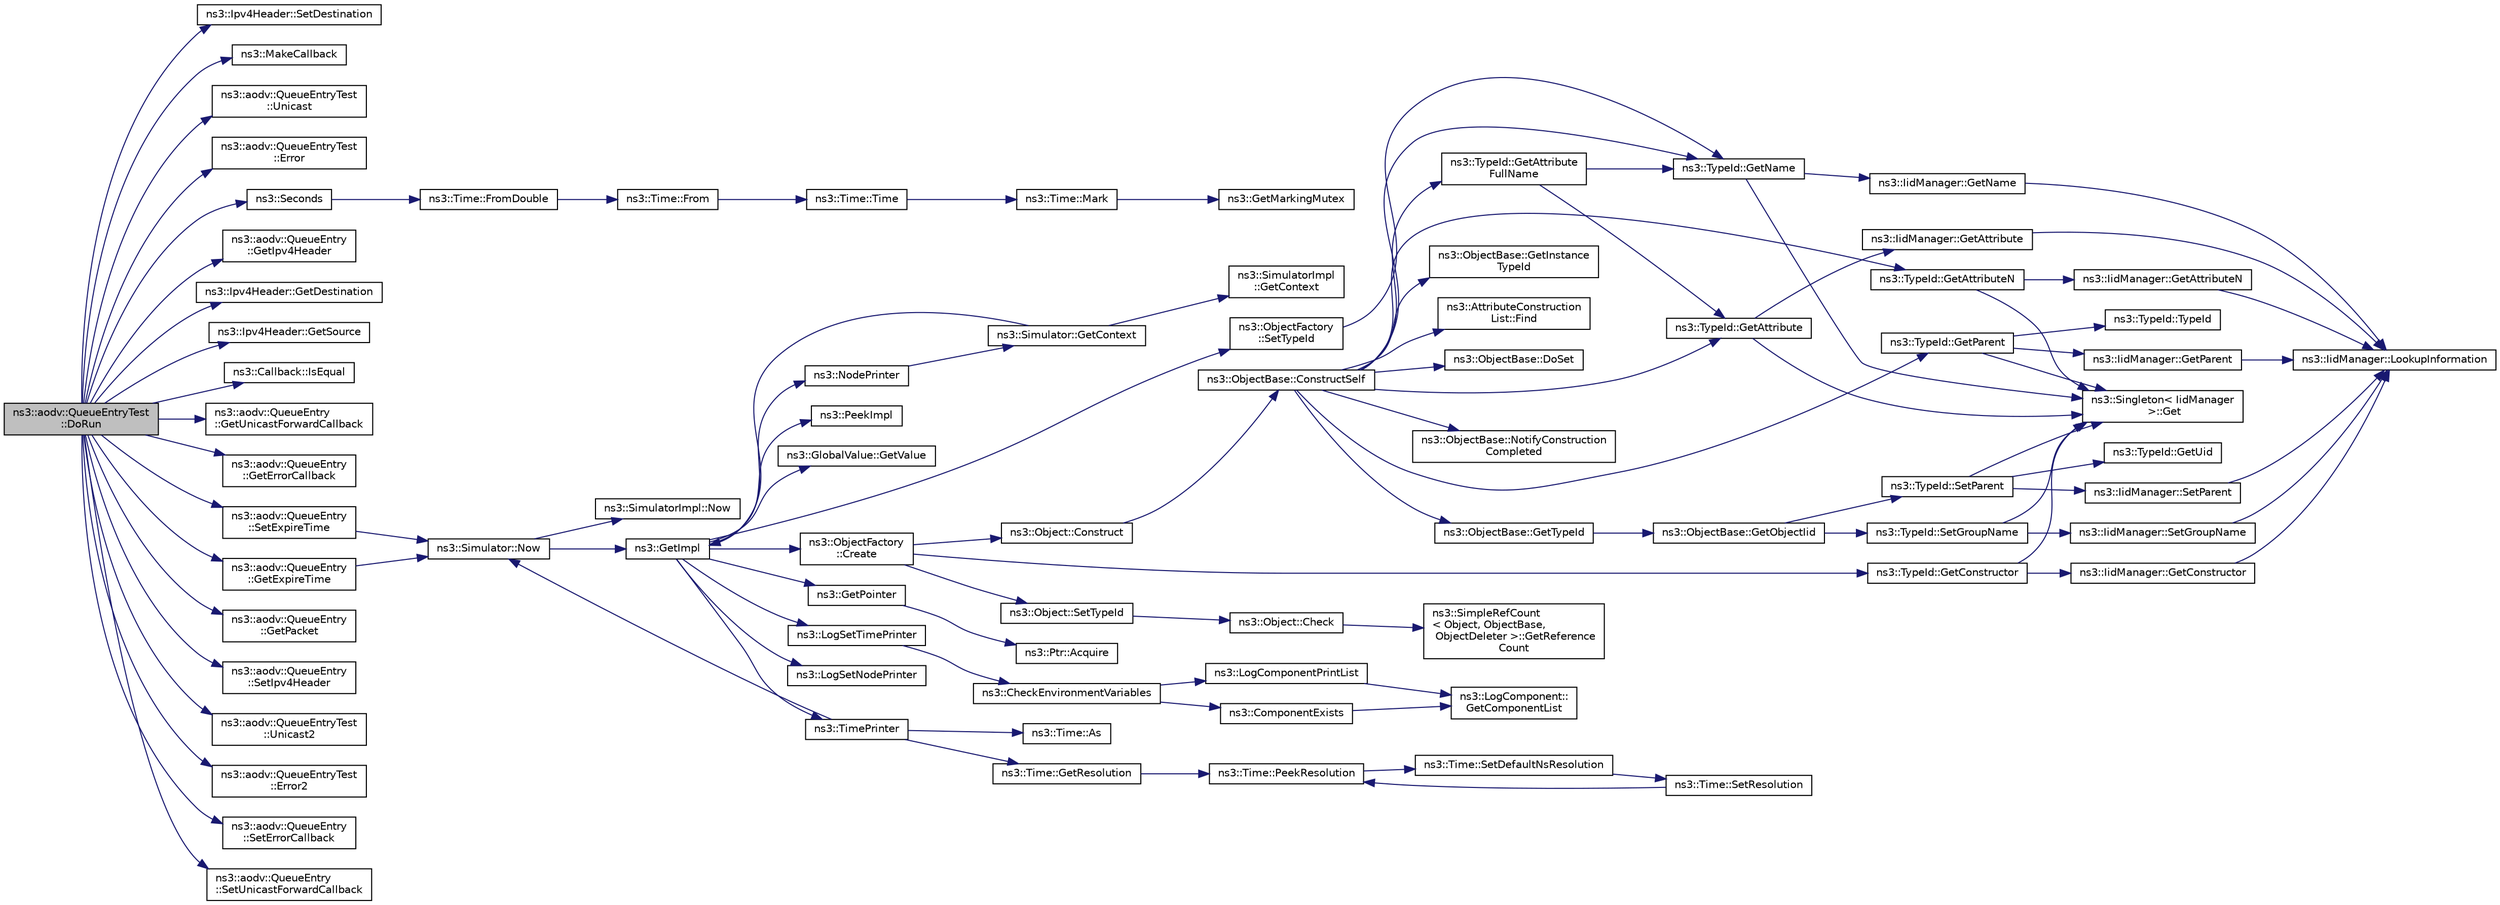 digraph "ns3::aodv::QueueEntryTest::DoRun"
{
  edge [fontname="Helvetica",fontsize="10",labelfontname="Helvetica",labelfontsize="10"];
  node [fontname="Helvetica",fontsize="10",shape=record];
  rankdir="LR";
  Node1 [label="ns3::aodv::QueueEntryTest\l::DoRun",height=0.2,width=0.4,color="black", fillcolor="grey75", style="filled", fontcolor="black"];
  Node1 -> Node2 [color="midnightblue",fontsize="10",style="solid"];
  Node2 [label="ns3::Ipv4Header::SetDestination",height=0.2,width=0.4,color="black", fillcolor="white", style="filled",URL="$d9/df1/classns3_1_1Ipv4Header.html#a154e584fb5418de7a5ce34dbb852de02"];
  Node1 -> Node3 [color="midnightblue",fontsize="10",style="solid"];
  Node3 [label="ns3::MakeCallback",height=0.2,width=0.4,color="black", fillcolor="white", style="filled",URL="$dd/de0/group__makecallbackmemptr.html#ga9376283685aa99d204048d6a4b7610a4"];
  Node1 -> Node4 [color="midnightblue",fontsize="10",style="solid"];
  Node4 [label="ns3::aodv::QueueEntryTest\l::Unicast",height=0.2,width=0.4,color="black", fillcolor="white", style="filled",URL="$d1/d39/structns3_1_1aodv_1_1QueueEntryTest.html#aa3f211d715837814ab8e3692bc5cadf2"];
  Node1 -> Node5 [color="midnightblue",fontsize="10",style="solid"];
  Node5 [label="ns3::aodv::QueueEntryTest\l::Error",height=0.2,width=0.4,color="black", fillcolor="white", style="filled",URL="$d1/d39/structns3_1_1aodv_1_1QueueEntryTest.html#a9aff7c2983d235c565c722fd3dcc24ff"];
  Node1 -> Node6 [color="midnightblue",fontsize="10",style="solid"];
  Node6 [label="ns3::Seconds",height=0.2,width=0.4,color="black", fillcolor="white", style="filled",URL="$d1/dec/group__timecivil.html#ga33c34b816f8ff6628e33d5c8e9713b9e"];
  Node6 -> Node7 [color="midnightblue",fontsize="10",style="solid"];
  Node7 [label="ns3::Time::FromDouble",height=0.2,width=0.4,color="black", fillcolor="white", style="filled",URL="$dc/d04/classns3_1_1Time.html#a60e845f4a74e62495b86356afe604cb4"];
  Node7 -> Node8 [color="midnightblue",fontsize="10",style="solid"];
  Node8 [label="ns3::Time::From",height=0.2,width=0.4,color="black", fillcolor="white", style="filled",URL="$dc/d04/classns3_1_1Time.html#a34e4acc13d0e08cc8cb9cd3b838b9baf"];
  Node8 -> Node9 [color="midnightblue",fontsize="10",style="solid"];
  Node9 [label="ns3::Time::Time",height=0.2,width=0.4,color="black", fillcolor="white", style="filled",URL="$dc/d04/classns3_1_1Time.html#a8a39dc1b8cbbd7fe6d940e492d1b925e"];
  Node9 -> Node10 [color="midnightblue",fontsize="10",style="solid"];
  Node10 [label="ns3::Time::Mark",height=0.2,width=0.4,color="black", fillcolor="white", style="filled",URL="$dc/d04/classns3_1_1Time.html#aa7eef2a1119c1c4855d99f1e83d44c54"];
  Node10 -> Node11 [color="midnightblue",fontsize="10",style="solid"];
  Node11 [label="ns3::GetMarkingMutex",height=0.2,width=0.4,color="black", fillcolor="white", style="filled",URL="$d7/d2e/namespacens3.html#ac4356aa982bd2ddb0f7ebbf94539919d"];
  Node1 -> Node12 [color="midnightblue",fontsize="10",style="solid"];
  Node12 [label="ns3::aodv::QueueEntry\l::GetIpv4Header",height=0.2,width=0.4,color="black", fillcolor="white", style="filled",URL="$df/da1/classns3_1_1aodv_1_1QueueEntry.html#a0ec60aa6b1d7c7835bafc664da7efb12"];
  Node1 -> Node13 [color="midnightblue",fontsize="10",style="solid"];
  Node13 [label="ns3::Ipv4Header::GetDestination",height=0.2,width=0.4,color="black", fillcolor="white", style="filled",URL="$d9/df1/classns3_1_1Ipv4Header.html#a6723c42237bab47f74dd3a0123a9c6d1"];
  Node1 -> Node14 [color="midnightblue",fontsize="10",style="solid"];
  Node14 [label="ns3::Ipv4Header::GetSource",height=0.2,width=0.4,color="black", fillcolor="white", style="filled",URL="$d9/df1/classns3_1_1Ipv4Header.html#a350174921bb065f8f0e580d8b1dd4433"];
  Node1 -> Node15 [color="midnightblue",fontsize="10",style="solid"];
  Node15 [label="ns3::Callback::IsEqual",height=0.2,width=0.4,color="black", fillcolor="white", style="filled",URL="$d1/d48/classns3_1_1Callback.html#aed43f034f270065d2c64e5d46786efe5"];
  Node1 -> Node16 [color="midnightblue",fontsize="10",style="solid"];
  Node16 [label="ns3::aodv::QueueEntry\l::GetUnicastForwardCallback",height=0.2,width=0.4,color="black", fillcolor="white", style="filled",URL="$df/da1/classns3_1_1aodv_1_1QueueEntry.html#acacfd61b8479ac5e0c7794de608ce2b5"];
  Node1 -> Node17 [color="midnightblue",fontsize="10",style="solid"];
  Node17 [label="ns3::aodv::QueueEntry\l::GetErrorCallback",height=0.2,width=0.4,color="black", fillcolor="white", style="filled",URL="$df/da1/classns3_1_1aodv_1_1QueueEntry.html#a2ec684a0c90d33969d549a52cd434e59"];
  Node1 -> Node18 [color="midnightblue",fontsize="10",style="solid"];
  Node18 [label="ns3::aodv::QueueEntry\l::GetExpireTime",height=0.2,width=0.4,color="black", fillcolor="white", style="filled",URL="$df/da1/classns3_1_1aodv_1_1QueueEntry.html#a4708195804d9c474a20e4e581a814622"];
  Node18 -> Node19 [color="midnightblue",fontsize="10",style="solid"];
  Node19 [label="ns3::Simulator::Now",height=0.2,width=0.4,color="black", fillcolor="white", style="filled",URL="$d7/deb/classns3_1_1Simulator.html#ac3178fa975b419f7875e7105be122800"];
  Node19 -> Node20 [color="midnightblue",fontsize="10",style="solid"];
  Node20 [label="ns3::GetImpl",height=0.2,width=0.4,color="black", fillcolor="white", style="filled",URL="$d4/d8b/group__simulator.html#ga42eb4eddad41528d4d99794a3dae3fd0",tooltip="Get the SimulatorImpl singleton. "];
  Node20 -> Node21 [color="midnightblue",fontsize="10",style="solid"];
  Node21 [label="ns3::PeekImpl",height=0.2,width=0.4,color="black", fillcolor="white", style="filled",URL="$d4/d8b/group__simulator.html#ga233c5c38de117e4e4a5a9cd168694792",tooltip="Get the static SimulatorImpl instance. "];
  Node20 -> Node22 [color="midnightblue",fontsize="10",style="solid"];
  Node22 [label="ns3::GlobalValue::GetValue",height=0.2,width=0.4,color="black", fillcolor="white", style="filled",URL="$dc/d02/classns3_1_1GlobalValue.html#aa33773cb952ba3c285a03ae2c4769b84"];
  Node20 -> Node23 [color="midnightblue",fontsize="10",style="solid"];
  Node23 [label="ns3::ObjectFactory\l::SetTypeId",height=0.2,width=0.4,color="black", fillcolor="white", style="filled",URL="$d5/d0d/classns3_1_1ObjectFactory.html#a77dcd099064038a1eb7a6b8251229ec3"];
  Node23 -> Node24 [color="midnightblue",fontsize="10",style="solid"];
  Node24 [label="ns3::TypeId::GetName",height=0.2,width=0.4,color="black", fillcolor="white", style="filled",URL="$d6/d11/classns3_1_1TypeId.html#aa3c41c79ae428b3cb396a9c6bb3ef314"];
  Node24 -> Node25 [color="midnightblue",fontsize="10",style="solid"];
  Node25 [label="ns3::Singleton\< IidManager\l \>::Get",height=0.2,width=0.4,color="black", fillcolor="white", style="filled",URL="$d8/d77/classns3_1_1Singleton.html#a80a2cd3c25a27ea72add7a9f7a141ffa"];
  Node24 -> Node26 [color="midnightblue",fontsize="10",style="solid"];
  Node26 [label="ns3::IidManager::GetName",height=0.2,width=0.4,color="black", fillcolor="white", style="filled",URL="$d4/d1c/classns3_1_1IidManager.html#a5d68d0f0f44594dcdec239dbdb5bf53c"];
  Node26 -> Node27 [color="midnightblue",fontsize="10",style="solid"];
  Node27 [label="ns3::IidManager::LookupInformation",height=0.2,width=0.4,color="black", fillcolor="white", style="filled",URL="$d4/d1c/classns3_1_1IidManager.html#a6b1f4ba2815dba27a377e8a8db2384cf"];
  Node20 -> Node28 [color="midnightblue",fontsize="10",style="solid"];
  Node28 [label="ns3::GetPointer",height=0.2,width=0.4,color="black", fillcolor="white", style="filled",URL="$d7/d2e/namespacens3.html#ab4e173cdfd43d17c1a40d5348510a670"];
  Node28 -> Node29 [color="midnightblue",fontsize="10",style="solid"];
  Node29 [label="ns3::Ptr::Acquire",height=0.2,width=0.4,color="black", fillcolor="white", style="filled",URL="$dc/d90/classns3_1_1Ptr.html#a9579b15e8c42dcdff5869d9d987562fb"];
  Node20 -> Node30 [color="midnightblue",fontsize="10",style="solid"];
  Node30 [label="ns3::ObjectFactory\l::Create",height=0.2,width=0.4,color="black", fillcolor="white", style="filled",URL="$d5/d0d/classns3_1_1ObjectFactory.html#a18152e93f0a6fe184ed7300cb31e9896"];
  Node30 -> Node31 [color="midnightblue",fontsize="10",style="solid"];
  Node31 [label="ns3::TypeId::GetConstructor",height=0.2,width=0.4,color="black", fillcolor="white", style="filled",URL="$d6/d11/classns3_1_1TypeId.html#ad9b0bc71ee7593a1ff23ff8d53938e95"];
  Node31 -> Node25 [color="midnightblue",fontsize="10",style="solid"];
  Node31 -> Node32 [color="midnightblue",fontsize="10",style="solid"];
  Node32 [label="ns3::IidManager::GetConstructor",height=0.2,width=0.4,color="black", fillcolor="white", style="filled",URL="$d4/d1c/classns3_1_1IidManager.html#ab10b30abe7efc5456b7930aab8638280"];
  Node32 -> Node27 [color="midnightblue",fontsize="10",style="solid"];
  Node30 -> Node33 [color="midnightblue",fontsize="10",style="solid"];
  Node33 [label="ns3::Object::SetTypeId",height=0.2,width=0.4,color="black", fillcolor="white", style="filled",URL="$d9/d77/classns3_1_1Object.html#a19b1ebd8ec8fe404845e665880a6c5ad"];
  Node33 -> Node34 [color="midnightblue",fontsize="10",style="solid"];
  Node34 [label="ns3::Object::Check",height=0.2,width=0.4,color="black", fillcolor="white", style="filled",URL="$d9/d77/classns3_1_1Object.html#a7e7f89fb0a81d0189cbcacee64b67e4e"];
  Node34 -> Node35 [color="midnightblue",fontsize="10",style="solid"];
  Node35 [label="ns3::SimpleRefCount\l\< Object, ObjectBase,\l ObjectDeleter \>::GetReference\lCount",height=0.2,width=0.4,color="black", fillcolor="white", style="filled",URL="$da/da1/classns3_1_1SimpleRefCount.html#a05378396c93bcc7d6bf78a9ee9ae9cca"];
  Node30 -> Node36 [color="midnightblue",fontsize="10",style="solid"];
  Node36 [label="ns3::Object::Construct",height=0.2,width=0.4,color="black", fillcolor="white", style="filled",URL="$d9/d77/classns3_1_1Object.html#a636e8411dc5228771f45c9b805d348fa"];
  Node36 -> Node37 [color="midnightblue",fontsize="10",style="solid"];
  Node37 [label="ns3::ObjectBase::ConstructSelf",height=0.2,width=0.4,color="black", fillcolor="white", style="filled",URL="$d2/dac/classns3_1_1ObjectBase.html#a5cda18dec6d0744cb652a3ed60056958"];
  Node37 -> Node38 [color="midnightblue",fontsize="10",style="solid"];
  Node38 [label="ns3::ObjectBase::GetInstance\lTypeId",height=0.2,width=0.4,color="black", fillcolor="white", style="filled",URL="$d2/dac/classns3_1_1ObjectBase.html#abe5b43a6f5b99a92a4c3122db31f06fb"];
  Node37 -> Node24 [color="midnightblue",fontsize="10",style="solid"];
  Node37 -> Node39 [color="midnightblue",fontsize="10",style="solid"];
  Node39 [label="ns3::TypeId::GetAttributeN",height=0.2,width=0.4,color="black", fillcolor="white", style="filled",URL="$d6/d11/classns3_1_1TypeId.html#a679c4713f613126a51eb400b345302cb"];
  Node39 -> Node25 [color="midnightblue",fontsize="10",style="solid"];
  Node39 -> Node40 [color="midnightblue",fontsize="10",style="solid"];
  Node40 [label="ns3::IidManager::GetAttributeN",height=0.2,width=0.4,color="black", fillcolor="white", style="filled",URL="$d4/d1c/classns3_1_1IidManager.html#aecf79ed6edb63647774dbfe90cc4f1e2"];
  Node40 -> Node27 [color="midnightblue",fontsize="10",style="solid"];
  Node37 -> Node41 [color="midnightblue",fontsize="10",style="solid"];
  Node41 [label="ns3::TypeId::GetAttribute",height=0.2,width=0.4,color="black", fillcolor="white", style="filled",URL="$d6/d11/classns3_1_1TypeId.html#aa1b746e64e606f94cbedda7cf89788c2"];
  Node41 -> Node25 [color="midnightblue",fontsize="10",style="solid"];
  Node41 -> Node42 [color="midnightblue",fontsize="10",style="solid"];
  Node42 [label="ns3::IidManager::GetAttribute",height=0.2,width=0.4,color="black", fillcolor="white", style="filled",URL="$d4/d1c/classns3_1_1IidManager.html#ae511907e47b48166763e60c583a5a940"];
  Node42 -> Node27 [color="midnightblue",fontsize="10",style="solid"];
  Node37 -> Node43 [color="midnightblue",fontsize="10",style="solid"];
  Node43 [label="ns3::AttributeConstruction\lList::Find",height=0.2,width=0.4,color="black", fillcolor="white", style="filled",URL="$d3/df3/classns3_1_1AttributeConstructionList.html#a22de5cf3e1bcd9dc6c7748fc911811b4"];
  Node37 -> Node44 [color="midnightblue",fontsize="10",style="solid"];
  Node44 [label="ns3::ObjectBase::DoSet",height=0.2,width=0.4,color="black", fillcolor="white", style="filled",URL="$d2/dac/classns3_1_1ObjectBase.html#afe5f2f7b2fabc99aa33f9bb434e3b695"];
  Node37 -> Node45 [color="midnightblue",fontsize="10",style="solid"];
  Node45 [label="ns3::TypeId::GetAttribute\lFullName",height=0.2,width=0.4,color="black", fillcolor="white", style="filled",URL="$d6/d11/classns3_1_1TypeId.html#a1da5483f43630ea65952099fc39944a2"];
  Node45 -> Node41 [color="midnightblue",fontsize="10",style="solid"];
  Node45 -> Node24 [color="midnightblue",fontsize="10",style="solid"];
  Node37 -> Node46 [color="midnightblue",fontsize="10",style="solid"];
  Node46 [label="ns3::TypeId::GetParent",height=0.2,width=0.4,color="black", fillcolor="white", style="filled",URL="$d6/d11/classns3_1_1TypeId.html#ac51f28398d2ef1f9a7790047c43dd22c"];
  Node46 -> Node25 [color="midnightblue",fontsize="10",style="solid"];
  Node46 -> Node47 [color="midnightblue",fontsize="10",style="solid"];
  Node47 [label="ns3::IidManager::GetParent",height=0.2,width=0.4,color="black", fillcolor="white", style="filled",URL="$d4/d1c/classns3_1_1IidManager.html#a504f9d76281bd6149556b1d15e80231d"];
  Node47 -> Node27 [color="midnightblue",fontsize="10",style="solid"];
  Node46 -> Node48 [color="midnightblue",fontsize="10",style="solid"];
  Node48 [label="ns3::TypeId::TypeId",height=0.2,width=0.4,color="black", fillcolor="white", style="filled",URL="$d6/d11/classns3_1_1TypeId.html#ab76e26690f1af4f1cffa6a72245e8928"];
  Node37 -> Node49 [color="midnightblue",fontsize="10",style="solid"];
  Node49 [label="ns3::ObjectBase::GetTypeId",height=0.2,width=0.4,color="black", fillcolor="white", style="filled",URL="$d2/dac/classns3_1_1ObjectBase.html#a2b870298ebceaaeffc9d65e15c022eac"];
  Node49 -> Node50 [color="midnightblue",fontsize="10",style="solid"];
  Node50 [label="ns3::ObjectBase::GetObjectIid",height=0.2,width=0.4,color="black", fillcolor="white", style="filled",URL="$d2/dac/classns3_1_1ObjectBase.html#a4fcfd18844c60f163c5dce52456d111b"];
  Node50 -> Node51 [color="midnightblue",fontsize="10",style="solid"];
  Node51 [label="ns3::TypeId::SetParent",height=0.2,width=0.4,color="black", fillcolor="white", style="filled",URL="$d6/d11/classns3_1_1TypeId.html#abaaca67ab7d2471067e7c275df0f7309"];
  Node51 -> Node52 [color="midnightblue",fontsize="10",style="solid"];
  Node52 [label="ns3::TypeId::GetUid",height=0.2,width=0.4,color="black", fillcolor="white", style="filled",URL="$d6/d11/classns3_1_1TypeId.html#acd3e41de6340d06299f4fd63e2ed8da0"];
  Node51 -> Node25 [color="midnightblue",fontsize="10",style="solid"];
  Node51 -> Node53 [color="midnightblue",fontsize="10",style="solid"];
  Node53 [label="ns3::IidManager::SetParent",height=0.2,width=0.4,color="black", fillcolor="white", style="filled",URL="$d4/d1c/classns3_1_1IidManager.html#a4042931260554c907699367b6811426f"];
  Node53 -> Node27 [color="midnightblue",fontsize="10",style="solid"];
  Node50 -> Node54 [color="midnightblue",fontsize="10",style="solid"];
  Node54 [label="ns3::TypeId::SetGroupName",height=0.2,width=0.4,color="black", fillcolor="white", style="filled",URL="$d6/d11/classns3_1_1TypeId.html#a87ab97caba5bbbd080b4490576f8bb40"];
  Node54 -> Node25 [color="midnightblue",fontsize="10",style="solid"];
  Node54 -> Node55 [color="midnightblue",fontsize="10",style="solid"];
  Node55 [label="ns3::IidManager::SetGroupName",height=0.2,width=0.4,color="black", fillcolor="white", style="filled",URL="$d4/d1c/classns3_1_1IidManager.html#a3bc08ad1c8a26224153caacd2def37de"];
  Node55 -> Node27 [color="midnightblue",fontsize="10",style="solid"];
  Node37 -> Node56 [color="midnightblue",fontsize="10",style="solid"];
  Node56 [label="ns3::ObjectBase::NotifyConstruction\lCompleted",height=0.2,width=0.4,color="black", fillcolor="white", style="filled",URL="$d2/dac/classns3_1_1ObjectBase.html#aa349348317dbdb62a7ee1df89db1eb8b"];
  Node20 -> Node57 [color="midnightblue",fontsize="10",style="solid"];
  Node57 [label="ns3::LogSetTimePrinter",height=0.2,width=0.4,color="black", fillcolor="white", style="filled",URL="$d7/d2e/namespacens3.html#acf6a1749b3febc5a6a5b2b8620138d80"];
  Node57 -> Node58 [color="midnightblue",fontsize="10",style="solid"];
  Node58 [label="ns3::CheckEnvironmentVariables",height=0.2,width=0.4,color="black", fillcolor="white", style="filled",URL="$d8/dff/group__logging.html#gacdc0bdeb2d8a90089d4fb09c4b8569ff"];
  Node58 -> Node59 [color="midnightblue",fontsize="10",style="solid"];
  Node59 [label="ns3::ComponentExists",height=0.2,width=0.4,color="black", fillcolor="white", style="filled",URL="$d8/dff/group__logging.html#gaadcc698770aae684c54dbd1ef4e4b37a"];
  Node59 -> Node60 [color="midnightblue",fontsize="10",style="solid"];
  Node60 [label="ns3::LogComponent::\lGetComponentList",height=0.2,width=0.4,color="black", fillcolor="white", style="filled",URL="$d9/d3f/classns3_1_1LogComponent.html#a63eb2c0fd93c30f9081443c2fd4bffe9"];
  Node58 -> Node61 [color="midnightblue",fontsize="10",style="solid"];
  Node61 [label="ns3::LogComponentPrintList",height=0.2,width=0.4,color="black", fillcolor="white", style="filled",URL="$d7/d2e/namespacens3.html#a5252703c3f8260fd6dc609f1b276e57c"];
  Node61 -> Node60 [color="midnightblue",fontsize="10",style="solid"];
  Node20 -> Node62 [color="midnightblue",fontsize="10",style="solid"];
  Node62 [label="ns3::TimePrinter",height=0.2,width=0.4,color="black", fillcolor="white", style="filled",URL="$d8/dff/group__logging.html#gaaad3642e8247a056cd83001d805b0812"];
  Node62 -> Node63 [color="midnightblue",fontsize="10",style="solid"];
  Node63 [label="ns3::Time::GetResolution",height=0.2,width=0.4,color="black", fillcolor="white", style="filled",URL="$dc/d04/classns3_1_1Time.html#a1444f0f08b5e19f031157609e32fcf98"];
  Node63 -> Node64 [color="midnightblue",fontsize="10",style="solid"];
  Node64 [label="ns3::Time::PeekResolution",height=0.2,width=0.4,color="black", fillcolor="white", style="filled",URL="$dc/d04/classns3_1_1Time.html#a963e53522278fcbdf1ab9f7adbd0f5d6"];
  Node64 -> Node65 [color="midnightblue",fontsize="10",style="solid"];
  Node65 [label="ns3::Time::SetDefaultNsResolution",height=0.2,width=0.4,color="black", fillcolor="white", style="filled",URL="$dc/d04/classns3_1_1Time.html#a6a872e62f71dfa817fef2c549473d980"];
  Node65 -> Node66 [color="midnightblue",fontsize="10",style="solid"];
  Node66 [label="ns3::Time::SetResolution",height=0.2,width=0.4,color="black", fillcolor="white", style="filled",URL="$dc/d04/classns3_1_1Time.html#ac89165ba7715b66017a49c718f4aef09"];
  Node66 -> Node64 [color="midnightblue",fontsize="10",style="solid"];
  Node62 -> Node19 [color="midnightblue",fontsize="10",style="solid"];
  Node62 -> Node67 [color="midnightblue",fontsize="10",style="solid"];
  Node67 [label="ns3::Time::As",height=0.2,width=0.4,color="black", fillcolor="white", style="filled",URL="$dc/d04/classns3_1_1Time.html#a0bb1110638ce9938248bd07865a328ab"];
  Node20 -> Node68 [color="midnightblue",fontsize="10",style="solid"];
  Node68 [label="ns3::LogSetNodePrinter",height=0.2,width=0.4,color="black", fillcolor="white", style="filled",URL="$d7/d2e/namespacens3.html#aa6e659ca357c8309352fa0f146793810"];
  Node20 -> Node69 [color="midnightblue",fontsize="10",style="solid"];
  Node69 [label="ns3::NodePrinter",height=0.2,width=0.4,color="black", fillcolor="white", style="filled",URL="$d8/dff/group__logging.html#gaaffbf70ff3766cd62b8bbd9b140d2a1b"];
  Node69 -> Node70 [color="midnightblue",fontsize="10",style="solid"];
  Node70 [label="ns3::Simulator::GetContext",height=0.2,width=0.4,color="black", fillcolor="white", style="filled",URL="$d7/deb/classns3_1_1Simulator.html#a8514b74ee2c42916b351b33c4a963bb0"];
  Node70 -> Node20 [color="midnightblue",fontsize="10",style="solid"];
  Node70 -> Node71 [color="midnightblue",fontsize="10",style="solid"];
  Node71 [label="ns3::SimulatorImpl\l::GetContext",height=0.2,width=0.4,color="black", fillcolor="white", style="filled",URL="$d2/d19/classns3_1_1SimulatorImpl.html#a8b66270c97766c0adb997e2535648557"];
  Node19 -> Node72 [color="midnightblue",fontsize="10",style="solid"];
  Node72 [label="ns3::SimulatorImpl::Now",height=0.2,width=0.4,color="black", fillcolor="white", style="filled",URL="$d2/d19/classns3_1_1SimulatorImpl.html#aa516c50060846adc6fd316e83ef0797c"];
  Node1 -> Node73 [color="midnightblue",fontsize="10",style="solid"];
  Node73 [label="ns3::aodv::QueueEntry\l::GetPacket",height=0.2,width=0.4,color="black", fillcolor="white", style="filled",URL="$df/da1/classns3_1_1aodv_1_1QueueEntry.html#a2c36e5c3017c7fba3c695e08fd681497"];
  Node1 -> Node74 [color="midnightblue",fontsize="10",style="solid"];
  Node74 [label="ns3::aodv::QueueEntry\l::SetExpireTime",height=0.2,width=0.4,color="black", fillcolor="white", style="filled",URL="$df/da1/classns3_1_1aodv_1_1QueueEntry.html#aa1837744c201bb1c76532ac6b8c916e8"];
  Node74 -> Node19 [color="midnightblue",fontsize="10",style="solid"];
  Node1 -> Node75 [color="midnightblue",fontsize="10",style="solid"];
  Node75 [label="ns3::aodv::QueueEntry\l::SetIpv4Header",height=0.2,width=0.4,color="black", fillcolor="white", style="filled",URL="$df/da1/classns3_1_1aodv_1_1QueueEntry.html#afee33142d326a5d62388cb6bc47a1941"];
  Node1 -> Node76 [color="midnightblue",fontsize="10",style="solid"];
  Node76 [label="ns3::aodv::QueueEntryTest\l::Unicast2",height=0.2,width=0.4,color="black", fillcolor="white", style="filled",URL="$d1/d39/structns3_1_1aodv_1_1QueueEntryTest.html#a3dd406dc8d09fda9d8ba99ac20242cd9"];
  Node1 -> Node77 [color="midnightblue",fontsize="10",style="solid"];
  Node77 [label="ns3::aodv::QueueEntryTest\l::Error2",height=0.2,width=0.4,color="black", fillcolor="white", style="filled",URL="$d1/d39/structns3_1_1aodv_1_1QueueEntryTest.html#ac2f6a7eb4dfba2b865aed983a401b4df"];
  Node1 -> Node78 [color="midnightblue",fontsize="10",style="solid"];
  Node78 [label="ns3::aodv::QueueEntry\l::SetErrorCallback",height=0.2,width=0.4,color="black", fillcolor="white", style="filled",URL="$df/da1/classns3_1_1aodv_1_1QueueEntry.html#a17329df86783760987082e60d662f335"];
  Node1 -> Node79 [color="midnightblue",fontsize="10",style="solid"];
  Node79 [label="ns3::aodv::QueueEntry\l::SetUnicastForwardCallback",height=0.2,width=0.4,color="black", fillcolor="white", style="filled",URL="$df/da1/classns3_1_1aodv_1_1QueueEntry.html#a9c3a651fe5dbd695c9f88b0bc7718a57"];
}

